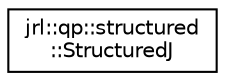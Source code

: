 digraph "Graphical Class Hierarchy"
{
 // LATEX_PDF_SIZE
  edge [fontname="Helvetica",fontsize="10",labelfontname="Helvetica",labelfontsize="10"];
  node [fontname="Helvetica",fontsize="10",shape=record];
  rankdir="LR";
  Node0 [label="jrl::qp::structured\l::StructuredJ",height=0.2,width=0.4,color="black", fillcolor="white", style="filled",URL="$classjrl_1_1qp_1_1structured_1_1StructuredJ.html",tooltip=" "];
}

